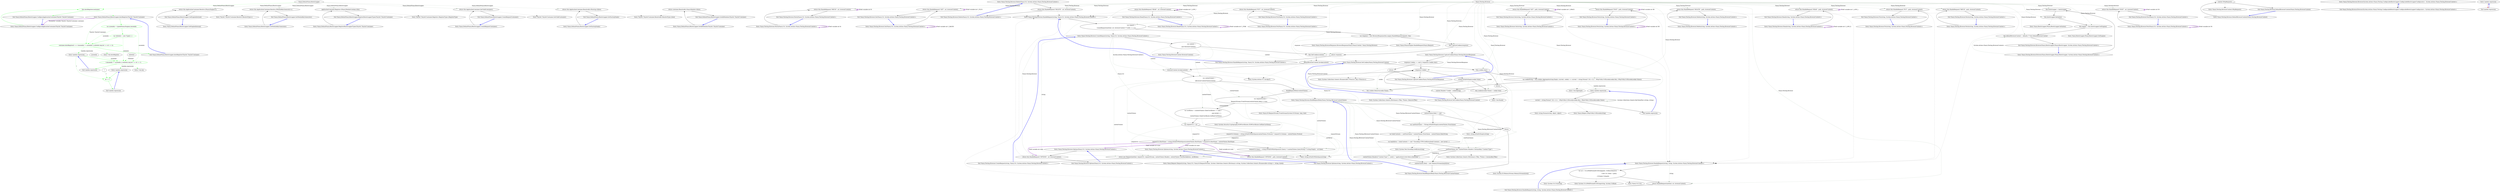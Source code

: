 digraph  {
d1 [label="this.AutoRegister(container)", span="25-25", cluster="Nancy.DefaultNancyBootstrapper.ConfigureApplicationContainer(TinyIoC.TinyIoCContainer)", color=green, community=0];
d67 [label="Nancy.DefaultNancyBootstrapper", span=""];
d0 [label="Entry Nancy.DefaultNancyBootstrapper.ConfigureApplicationContainer(TinyIoC.TinyIoCContainer)", span="23-23", cluster="Nancy.DefaultNancyBootstrapper.ConfigureApplicationContainer(TinyIoC.TinyIoCContainer)"];
d2 [label="Exit Nancy.DefaultNancyBootstrapper.ConfigureApplicationContainer(TinyIoC.TinyIoCContainer)", span="23-23", cluster="Nancy.DefaultNancyBootstrapper.ConfigureApplicationContainer(TinyIoC.TinyIoCContainer)"];
d3 [label="Entry Nancy.DefaultNancyBootstrapper.AutoRegister(TinyIoC.TinyIoCContainer)", span="168-168", cluster="Nancy.DefaultNancyBootstrapper.AutoRegister(TinyIoC.TinyIoCContainer)"];
d55 [label="var assembly = typeof(NancyEngine).Assembly", span="170-170", cluster="Nancy.DefaultNancyBootstrapper.AutoRegister(TinyIoC.TinyIoCContainer)", color=green, community=0];
d56 [label="var whitelist = new Type[] { }", span="172-172", cluster="Nancy.DefaultNancyBootstrapper.AutoRegister(TinyIoC.TinyIoCContainer)", color=green, community=0];
d57 [label="container.AutoRegister(t => t.Assembly != assembly || whitelist.Any(wt => wt == t))", span="174-174", cluster="Nancy.DefaultNancyBootstrapper.AutoRegister(TinyIoC.TinyIoCContainer)", color=green, community=0];
d61 [label="t.Assembly != assembly || whitelist.Any(wt => wt == t)", span="174-174", cluster="lambda expression", color=green, community=0];
d58 [label="Exit Nancy.DefaultNancyBootstrapper.AutoRegister(TinyIoC.TinyIoCContainer)", span="168-168", cluster="Nancy.DefaultNancyBootstrapper.AutoRegister(TinyIoC.TinyIoCContainer)"];
d59 [label="Entry Unk.AutoRegister", span="", cluster="Unk.AutoRegister"];
d60 [label="Entry lambda expression", span="174-174", cluster="lambda expression"];
d68 [label=assembly, span=""];
d69 [label=whitelist, span=""];
d62 [label="Exit lambda expression", span="174-174", cluster="lambda expression"];
d63 [label="Entry Unk.Any", span="", cluster="Unk.Any"];
d64 [label="Entry lambda expression", span="174-174", cluster="lambda expression"];
d65 [label="wt == t", span="174-174", cluster="lambda expression", color=green, community=0];
d70 [label="?", span=""];
d66 [label="Exit lambda expression", span="174-174", cluster="lambda expression"];
d5 [label="return this.ApplicationContainer.Resolve<INancyEngine>();", span="34-34", cluster="Nancy.DefaultNancyBootstrapper.GetEngineInternal()"];
d9 [label="return this.ApplicationContainer.Resolve<IModuleKeyGenerator>();", span="43-43", cluster="Nancy.DefaultNancyBootstrapper.GetModuleKeyGenerator()"];
d16 [label="applicationContainer.Register<INancyModuleCatalog>(this)", span="63-63", cluster="Nancy.DefaultNancyBootstrapper.RegisterBootstrapperTypes(TinyIoC.TinyIoCContainer)"];
d41 [label="return this.ApplicationContainer.GetChildContainer();", span="131-131", cluster="Nancy.DefaultNancyBootstrapper.CreateRequestContainer()"];
d45 [label="return this.ApplicationContainer.ResolveAll<IStartup>(false);", span="140-140", cluster="Nancy.DefaultNancyBootstrapper.GetStartupTasks()"];
d4 [label="Entry Nancy.DefaultNancyBootstrapper.GetEngineInternal()", span="32-32", cluster="Nancy.DefaultNancyBootstrapper.GetEngineInternal()"];
d6 [label="Exit Nancy.DefaultNancyBootstrapper.GetEngineInternal()", span="32-32", cluster="Nancy.DefaultNancyBootstrapper.GetEngineInternal()"];
d7 [label="Entry TinyIoC.TinyIoCContainer.Resolve<ResolveType>()", span="1119-1119", cluster="TinyIoC.TinyIoCContainer.Resolve<ResolveType>()"];
d8 [label="Entry Nancy.DefaultNancyBootstrapper.GetModuleKeyGenerator()", span="41-41", cluster="Nancy.DefaultNancyBootstrapper.GetModuleKeyGenerator()"];
d10 [label="Exit Nancy.DefaultNancyBootstrapper.GetModuleKeyGenerator()", span="41-41", cluster="Nancy.DefaultNancyBootstrapper.GetModuleKeyGenerator()"];
d15 [label="Entry Nancy.DefaultNancyBootstrapper.RegisterBootstrapperTypes(TinyIoC.TinyIoCContainer)", span="61-61", cluster="Nancy.DefaultNancyBootstrapper.RegisterBootstrapperTypes(TinyIoC.TinyIoCContainer)"];
d17 [label="Exit Nancy.DefaultNancyBootstrapper.RegisterBootstrapperTypes(TinyIoC.TinyIoCContainer)", span="61-61", cluster="Nancy.DefaultNancyBootstrapper.RegisterBootstrapperTypes(TinyIoC.TinyIoCContainer)"];
d18 [label="Entry TinyIoC.TinyIoCContainer.Register<RegisterType>(RegisterType)", span="877-877", cluster="TinyIoC.TinyIoCContainer.Register<RegisterType>(RegisterType)"];
d40 [label="Entry Nancy.DefaultNancyBootstrapper.CreateRequestContainer()", span="129-129", cluster="Nancy.DefaultNancyBootstrapper.CreateRequestContainer()"];
d42 [label="Exit Nancy.DefaultNancyBootstrapper.CreateRequestContainer()", span="129-129", cluster="Nancy.DefaultNancyBootstrapper.CreateRequestContainer()"];
d43 [label="Entry TinyIoC.TinyIoCContainer.GetChildContainer()", span="647-647", cluster="TinyIoC.TinyIoCContainer.GetChildContainer()"];
d44 [label="Entry Nancy.DefaultNancyBootstrapper.GetStartupTasks()", span="138-138", cluster="Nancy.DefaultNancyBootstrapper.GetStartupTasks()"];
d46 [label="Exit Nancy.DefaultNancyBootstrapper.GetStartupTasks()", span="138-138", cluster="Nancy.DefaultNancyBootstrapper.GetStartupTasks()"];
d47 [label="Entry TinyIoC.TinyIoCContainer.ResolveAll<ResolveType>(bool)", span="1870-1870", cluster="TinyIoC.TinyIoCContainer.ResolveAll<ResolveType>(bool)"];
d49 [label="return container.ResolveAll<NancyModule>(false);", span="150-150", cluster="Nancy.DefaultNancyBootstrapper.GetAllModules(TinyIoC.TinyIoCContainer)"];
d48 [label="Entry Nancy.DefaultNancyBootstrapper.GetAllModules(TinyIoC.TinyIoCContainer)", span="148-148", cluster="Nancy.DefaultNancyBootstrapper.GetAllModules(TinyIoC.TinyIoCContainer)"];
d50 [label="Exit Nancy.DefaultNancyBootstrapper.GetAllModules(TinyIoC.TinyIoCContainer)", span="148-148", cluster="Nancy.DefaultNancyBootstrapper.GetAllModules(TinyIoC.TinyIoCContainer)"];
m0_14 [label="Entry Nancy.Testing.Browser.Delete(Nancy.Url, System.Action<Nancy.Testing.BrowserContext>)", span="63-63", cluster="Nancy.Testing.Browser.Delete(Nancy.Url, System.Action<Nancy.Testing.BrowserContext>)", file="TinyIoC.cs"];
m0_15 [label="return this.HandleRequest(''DELETE'', url, browserContext);", span="65-65", cluster="Nancy.Testing.Browser.Delete(Nancy.Url, System.Action<Nancy.Testing.BrowserContext>)", file="TinyIoC.cs"];
m0_16 [label="Exit Nancy.Testing.Browser.Delete(Nancy.Url, System.Action<Nancy.Testing.BrowserContext>)", span="63-63", cluster="Nancy.Testing.Browser.Delete(Nancy.Url, System.Action<Nancy.Testing.BrowserContext>)", file="TinyIoC.cs"];
m0_18 [label="Entry Nancy.Testing.Browser.Get(string, System.Action<Nancy.Testing.BrowserContext>)", span="74-74", cluster="Nancy.Testing.Browser.Get(string, System.Action<Nancy.Testing.BrowserContext>)", file="TinyIoC.cs"];
m0_19 [label="return this.HandleRequest(''GET'', path, browserContext);", span="76-76", cluster="Nancy.Testing.Browser.Get(string, System.Action<Nancy.Testing.BrowserContext>)", file="TinyIoC.cs"];
m0_20 [label="Exit Nancy.Testing.Browser.Get(string, System.Action<Nancy.Testing.BrowserContext>)", span="74-74", cluster="Nancy.Testing.Browser.Get(string, System.Action<Nancy.Testing.BrowserContext>)", file="TinyIoC.cs"];
m0_61 [label="Entry Nancy.INancyEngine.HandleRequest(Nancy.Request)", span="15-15", cluster="Nancy.INancyEngine.HandleRequest(Nancy.Request)", file="TinyIoC.cs"];
m0_70 [label="Entry System.Uri.Uri(string)", span="0-0", cluster="System.Uri.Uri(string)", file="TinyIoC.cs"];
m0_45 [label="Entry Nancy.Testing.Browser.Post(Nancy.Url, System.Action<Nancy.Testing.BrowserContext>)", span="173-173", cluster="Nancy.Testing.Browser.Post(Nancy.Url, System.Action<Nancy.Testing.BrowserContext>)", file="TinyIoC.cs"];
m0_46 [label="return this.HandleRequest(''POST'', url, browserContext);", span="175-175", cluster="Nancy.Testing.Browser.Post(Nancy.Url, System.Action<Nancy.Testing.BrowserContext>)", file="TinyIoC.cs"];
m0_47 [label="Exit Nancy.Testing.Browser.Post(Nancy.Url, System.Action<Nancy.Testing.BrowserContext>)", span="173-173", cluster="Nancy.Testing.Browser.Post(Nancy.Url, System.Action<Nancy.Testing.BrowserContext>)", file="TinyIoC.cs"];
m0_88 [label="Entry string.Format(string, object, object)", span="0-0", cluster="string.Format(string, object, object)", file="TinyIoC.cs"];
m0_98 [label="Entry Nancy.Testing.Browser.BuildRequestBody(Nancy.Testing.IBrowserContextValues)", span="259-259", cluster="Nancy.Testing.Browser.BuildRequestBody(Nancy.Testing.IBrowserContextValues)", file="TinyIoC.cs"];
m0_99 [label="contextValues.Body != null", span="261-261", cluster="Nancy.Testing.Browser.BuildRequestBody(Nancy.Testing.IBrowserContextValues)", file="TinyIoC.cs"];
m0_101 [label="var useFormValues = !String.IsNullOrEmpty(contextValues.FormValues)", span="266-266", cluster="Nancy.Testing.Browser.BuildRequestBody(Nancy.Testing.IBrowserContextValues)", file="TinyIoC.cs"];
m0_102 [label="var bodyContents = useFormValues ? contextValues.FormValues : contextValues.BodyString", span="267-267", cluster="Nancy.Testing.Browser.BuildRequestBody(Nancy.Testing.IBrowserContextValues)", file="TinyIoC.cs"];
m0_104 [label="useFormValues && !contextValues.Headers.ContainsKey(''Content-Type'')", span="270-270", cluster="Nancy.Testing.Browser.BuildRequestBody(Nancy.Testing.IBrowserContextValues)", file="TinyIoC.cs"];
m0_105 [label="contextValues.Headers[''Content-Type''] = new[] { ''application/x-www-form-urlencoded'' }", span="272-272", cluster="Nancy.Testing.Browser.BuildRequestBody(Nancy.Testing.IBrowserContextValues)", file="TinyIoC.cs"];
m0_106 [label="contextValues.Body = new MemoryStream(bodyBytes)", span="275-275", cluster="Nancy.Testing.Browser.BuildRequestBody(Nancy.Testing.IBrowserContextValues)", file="TinyIoC.cs"];
m0_100 [label="return;", span="263-263", cluster="Nancy.Testing.Browser.BuildRequestBody(Nancy.Testing.IBrowserContextValues)", file="TinyIoC.cs"];
m0_103 [label="var bodyBytes = bodyContents != null ? Encoding.UTF8.GetBytes(bodyContents) : new byte[] { }", span="268-268", cluster="Nancy.Testing.Browser.BuildRequestBody(Nancy.Testing.IBrowserContextValues)", file="TinyIoC.cs"];
m0_107 [label="Exit Nancy.Testing.Browser.BuildRequestBody(Nancy.Testing.IBrowserContextValues)", span="259-259", cluster="Nancy.Testing.Browser.BuildRequestBody(Nancy.Testing.IBrowserContextValues)", file="TinyIoC.cs"];
m0_127 [label="Entry Nancy.IO.RequestStream.FromStream(System.IO.Stream, long, bool)", span="273-273", cluster="Nancy.IO.RequestStream.FromStream(System.IO.Stream, long, bool)", file="TinyIoC.cs"];
m0_129 [label="Entry string.IsNullOrWhiteSpace(string)", span="0-0", cluster="string.IsNullOrWhiteSpace(string)", file="TinyIoC.cs"];
m0_42 [label="Entry Nancy.Testing.Browser.Post(string, System.Action<Nancy.Testing.BrowserContext>)", span="162-162", cluster="Nancy.Testing.Browser.Post(string, System.Action<Nancy.Testing.BrowserContext>)", file="TinyIoC.cs"];
m0_43 [label="return this.HandleRequest(''POST'', path, browserContext);", span="164-164", cluster="Nancy.Testing.Browser.Post(string, System.Action<Nancy.Testing.BrowserContext>)", file="TinyIoC.cs"];
m0_44 [label="Exit Nancy.Testing.Browser.Post(string, System.Action<Nancy.Testing.BrowserContext>)", span="162-162", cluster="Nancy.Testing.Browser.Post(string, System.Action<Nancy.Testing.BrowserContext>)", file="TinyIoC.cs"];
m0_74 [label="Entry Nancy.Testing.BrowserContext.HttpRequest()", span="148-148", cluster="Nancy.Testing.BrowserContext.HttpRequest()", file="TinyIoC.cs"];
m0_10 [label="Entry Nancy.Testing.Browser.Delete(string, System.Action<Nancy.Testing.BrowserContext>)", span="52-52", cluster="Nancy.Testing.Browser.Delete(string, System.Action<Nancy.Testing.BrowserContext>)", file="TinyIoC.cs"];
m0_11 [label="return this.HandleRequest(''DELETE'', path, browserContext);", span="54-54", cluster="Nancy.Testing.Browser.Delete(string, System.Action<Nancy.Testing.BrowserContext>)", file="TinyIoC.cs"];
m0_12 [label="Exit Nancy.Testing.Browser.Delete(string, System.Action<Nancy.Testing.BrowserContext>)", span="52-52", cluster="Nancy.Testing.Browser.Delete(string, System.Action<Nancy.Testing.BrowserContext>)", file="TinyIoC.cs"];
m0_110 [label="Entry System.IO.MemoryStream.MemoryStream(byte[])", span="0-0", cluster="System.IO.MemoryStream.MemoryStream(byte[])", file="TinyIoC.cs"];
m0_33 [label="Entry Nancy.Testing.Browser.Options(Nancy.Url, System.Action<Nancy.Testing.BrowserContext>)", span="129-129", cluster="Nancy.Testing.Browser.Options(Nancy.Url, System.Action<Nancy.Testing.BrowserContext>)", file="TinyIoC.cs"];
m0_34 [label="return this.HandleRequest(''OPTIONS'', url, browserContext);", span="131-131", cluster="Nancy.Testing.Browser.Options(Nancy.Url, System.Action<Nancy.Testing.BrowserContext>)", file="TinyIoC.cs"];
m0_35 [label="Exit Nancy.Testing.Browser.Options(Nancy.Url, System.Action<Nancy.Testing.BrowserContext>)", span="129-129", cluster="Nancy.Testing.Browser.Options(Nancy.Url, System.Action<Nancy.Testing.BrowserContext>)", file="TinyIoC.cs"];
m0_24 [label="Entry Nancy.Testing.Browser.Head(string, System.Action<Nancy.Testing.BrowserContext>)", span="96-96", cluster="Nancy.Testing.Browser.Head(string, System.Action<Nancy.Testing.BrowserContext>)", file="TinyIoC.cs"];
m0_25 [label="return this.HandleRequest(''HEAD'', path, browserContext);", span="98-98", cluster="Nancy.Testing.Browser.Head(string, System.Action<Nancy.Testing.BrowserContext>)", file="TinyIoC.cs"];
m0_26 [label="Exit Nancy.Testing.Browser.Head(string, System.Action<Nancy.Testing.BrowserContext>)", span="96-96", cluster="Nancy.Testing.Browser.Head(string, System.Action<Nancy.Testing.BrowserContext>)", file="TinyIoC.cs"];
m0_60 [label="Entry Nancy.Testing.BrowserResponse.BrowserResponse(Nancy.NancyContext, Nancy.Testing.Browser)", span="22-22", cluster="Nancy.Testing.BrowserResponse.BrowserResponse(Nancy.NancyContext, Nancy.Testing.Browser)", file="TinyIoC.cs"];
m0_68 [label="Entry System.Uri.IsWellFormedUriString(string, System.UriKind)", span="0-0", cluster="System.Uri.IsWellFormedUriString(string, System.UriKind)", file="TinyIoC.cs"];
m0_69 [label="Entry Nancy.Url.Url()", span="17-17", cluster="Nancy.Url.Url()", file="TinyIoC.cs"];
m0_81 [label="Entry System.Collections.Generic.IEnumerable<TSource>.Any<TSource>()", span="0-0", cluster="System.Collections.Generic.IEnumerable<TSource>.Any<TSource>()", file="TinyIoC.cs"];
m0_87 [label="Entry Nancy.Helpers.HttpUtility.UrlEncode(string)", span="378-378", cluster="Nancy.Helpers.HttpUtility.UrlEncode(string)", file="TinyIoC.cs"];
m0_97 [label="Entry System.Collections.Generic.IDictionary<TKey, TValue>.Remove(TKey)", span="0-0", cluster="System.Collections.Generic.IDictionary<TKey, TValue>.Remove(TKey)", file="TinyIoC.cs"];
m0_48 [label="Entry Nancy.Testing.Browser.Put(string, System.Action<Nancy.Testing.BrowserContext>)", span="184-184", cluster="Nancy.Testing.Browser.Put(string, System.Action<Nancy.Testing.BrowserContext>)", file="TinyIoC.cs"];
m0_49 [label="return this.HandleRequest(''PUT'', path, browserContext);", span="186-186", cluster="Nancy.Testing.Browser.Put(string, System.Action<Nancy.Testing.BrowserContext>)", file="TinyIoC.cs"];
m0_50 [label="Exit Nancy.Testing.Browser.Put(string, System.Action<Nancy.Testing.BrowserContext>)", span="184-184", cluster="Nancy.Testing.Browser.Put(string, System.Action<Nancy.Testing.BrowserContext>)", file="TinyIoC.cs"];
m0_39 [label="Entry Nancy.Testing.Browser.Patch(Nancy.Url, System.Action<Nancy.Testing.BrowserContext>)", span="151-151", cluster="Nancy.Testing.Browser.Patch(Nancy.Url, System.Action<Nancy.Testing.BrowserContext>)", file="TinyIoC.cs"];
m0_40 [label="return this.HandleRequest(''PATCH'', url, browserContext);", span="153-153", cluster="Nancy.Testing.Browser.Patch(Nancy.Url, System.Action<Nancy.Testing.BrowserContext>)", file="TinyIoC.cs"];
m0_41 [label="Exit Nancy.Testing.Browser.Patch(Nancy.Url, System.Action<Nancy.Testing.BrowserContext>)", span="151-151", cluster="Nancy.Testing.Browser.Patch(Nancy.Url, System.Action<Nancy.Testing.BrowserContext>)", file="TinyIoC.cs"];
m0_130 [label="Entry Nancy.Request.Request(string, Nancy.Url, Nancy.IO.RequestStream, System.Collections.Generic.IDictionary<string, System.Collections.Generic.IEnumerable<string>>, string, byte[])", span="44-44", cluster="Nancy.Request.Request(string, Nancy.Url, Nancy.IO.RequestStream, System.Collections.Generic.IDictionary<string, System.Collections.Generic.IEnumerable<string>>, string, byte[])", file="TinyIoC.cs"];
m0_83 [label="Entry Unk.Header", span="", cluster="Unk.Header", file="TinyIoC.cs"];
m0_9 [label="Entry Nancy.Bootstrapper.INancyBootstrapper.GetEngine()", span="18-18", cluster="Nancy.Bootstrapper.INancyBootstrapper.GetEngine()", file="TinyIoC.cs"];
m0_126 [label="Entry System.Action<T>.Invoke(T)", span="0-0", cluster="System.Action<T>.Invoke(T)", file="TinyIoC.cs"];
m0_82 [label="Entry Unk.Aggregate", span="", cluster="Unk.Aggregate", file="TinyIoC.cs"];
m0_62 [label="Entry Nancy.Testing.Browser.CaptureCookies(Nancy.Testing.BrowserResponse)", span="239-239", cluster="Nancy.Testing.Browser.CaptureCookies(Nancy.Testing.BrowserResponse)", file="TinyIoC.cs"];
m0_89 [label="response.Cookies == null || !response.Cookies.Any()", span="241-241", cluster="Nancy.Testing.Browser.CaptureCookies(Nancy.Testing.BrowserResponse)", file="TinyIoC.cs"];
m0_91 [label="response.Cookies", span="246-246", cluster="Nancy.Testing.Browser.CaptureCookies(Nancy.Testing.BrowserResponse)", file="TinyIoC.cs"];
m0_90 [label="return;", span="243-243", cluster="Nancy.Testing.Browser.CaptureCookies(Nancy.Testing.BrowserResponse)", file="TinyIoC.cs"];
m0_92 [label="string.IsNullOrEmpty(cookie.Value)", span="248-248", cluster="Nancy.Testing.Browser.CaptureCookies(Nancy.Testing.BrowserResponse)", file="TinyIoC.cs"];
m0_93 [label="this.cookies.Remove(cookie.Name)", span="250-250", cluster="Nancy.Testing.Browser.CaptureCookies(Nancy.Testing.BrowserResponse)", file="TinyIoC.cs"];
m0_94 [label="this.cookies[cookie.Name] = cookie.Value", span="254-254", cluster="Nancy.Testing.Browser.CaptureCookies(Nancy.Testing.BrowserResponse)", file="TinyIoC.cs"];
m0_95 [label="Exit Nancy.Testing.Browser.CaptureCookies(Nancy.Testing.BrowserResponse)", span="239-239", cluster="Nancy.Testing.Browser.CaptureCookies(Nancy.Testing.BrowserResponse)", file="TinyIoC.cs"];
m0_8 [label="Entry Nancy.Bootstrapper.INancyBootstrapper.Initialise()", span="12-12", cluster="Nancy.Bootstrapper.INancyBootstrapper.Initialise()", file="TinyIoC.cs"];
m0_128 [label="Entry System.Security.Cryptography.X509Certificates.X509Certificate.GetRawCertData()", span="0-0", cluster="System.Security.Cryptography.X509Certificates.X509Certificate.GetRawCertData()", file="TinyIoC.cs"];
m0_0 [label="Entry Nancy.Testing.Browser.Browser(System.Action<Nancy.Testing.ConfigurableBootstrapper.ConfigurableBootstrapperConfigurator>, System.Action<Nancy.Testing.BrowserContext>)", span="28-28", cluster="Nancy.Testing.Browser.Browser(System.Action<Nancy.Testing.ConfigurableBootstrapper.ConfigurableBootstrapperConfigurator>, System.Action<Nancy.Testing.BrowserContext>)", file="TinyIoC.cs"];
m0_1 [label="Exit Nancy.Testing.Browser.Browser(System.Action<Nancy.Testing.ConfigurableBootstrapper.ConfigurableBootstrapperConfigurator>, System.Action<Nancy.Testing.BrowserContext>)", span="28-28", cluster="Nancy.Testing.Browser.Browser(System.Action<Nancy.Testing.ConfigurableBootstrapper.ConfigurableBootstrapperConfigurator>, System.Action<Nancy.Testing.BrowserContext>)", file="TinyIoC.cs"];
m0_96 [label="Entry string.IsNullOrEmpty(string)", span="0-0", cluster="string.IsNullOrEmpty(string)", file="TinyIoC.cs"];
m0_13 [label="Entry Nancy.Testing.Browser.HandleRequest(string, string, System.Action<Nancy.Testing.BrowserContext>)", span="213-213", cluster="Nancy.Testing.Browser.HandleRequest(string, string, System.Action<Nancy.Testing.BrowserContext>)", file="TinyIoC.cs"];
m0_65 [label="var url = Uri.IsWellFormedUriString(path, UriKind.Relative)\r\n                          ? new Url {Path = path}\r\n                          : (Url)new Uri(path)", span="215-217", cluster="Nancy.Testing.Browser.HandleRequest(string, string, System.Action<Nancy.Testing.BrowserContext>)", file="TinyIoC.cs"];
m0_66 [label="return HandleRequest(method, url, browserContext);", span="219-219", cluster="Nancy.Testing.Browser.HandleRequest(string, string, System.Action<Nancy.Testing.BrowserContext>)", file="TinyIoC.cs"];
m0_67 [label="Exit Nancy.Testing.Browser.HandleRequest(string, string, System.Action<Nancy.Testing.BrowserContext>)", span="213-213", cluster="Nancy.Testing.Browser.HandleRequest(string, string, System.Action<Nancy.Testing.BrowserContext>)", file="TinyIoC.cs"];
m0_17 [label="Entry Nancy.Testing.Browser.HandleRequest(string, Nancy.Url, System.Action<Nancy.Testing.BrowserContext>)", span="201-201", cluster="Nancy.Testing.Browser.HandleRequest(string, Nancy.Url, System.Action<Nancy.Testing.BrowserContext>)", file="TinyIoC.cs"];
m0_54 [label="var request =\r\n                CreateRequest(method, url, browserContext ?? (with => {}))", span="203-204", cluster="Nancy.Testing.Browser.HandleRequest(string, Nancy.Url, System.Action<Nancy.Testing.BrowserContext>)", file="TinyIoC.cs"];
m0_55 [label="var response = new BrowserResponse(this.engine.HandleRequest(request), this)", span="206-206", cluster="Nancy.Testing.Browser.HandleRequest(string, Nancy.Url, System.Action<Nancy.Testing.BrowserContext>)", file="TinyIoC.cs"];
m0_56 [label="this.CaptureCookies(response)", span="208-208", cluster="Nancy.Testing.Browser.HandleRequest(string, Nancy.Url, System.Action<Nancy.Testing.BrowserContext>)", file="TinyIoC.cs"];
m0_57 [label="return response;", span="210-210", cluster="Nancy.Testing.Browser.HandleRequest(string, Nancy.Url, System.Action<Nancy.Testing.BrowserContext>)", file="TinyIoC.cs"];
m0_58 [label="Exit Nancy.Testing.Browser.HandleRequest(string, Nancy.Url, System.Action<Nancy.Testing.BrowserContext>)", span="201-201", cluster="Nancy.Testing.Browser.HandleRequest(string, Nancy.Url, System.Action<Nancy.Testing.BrowserContext>)", file="TinyIoC.cs"];
m0_109 [label="Entry System.Collections.Generic.IDictionary<TKey, TValue>.ContainsKey(TKey)", span="0-0", cluster="System.Collections.Generic.IDictionary<TKey, TValue>.ContainsKey(TKey)", file="TinyIoC.cs"];
m0_84 [label="Entry lambda expression", span="234-234", cluster="lambda expression", file="TinyIoC.cs"];
m0_63 [label="Entry lambda expression", span="204-204", cluster="lambda expression", file="TinyIoC.cs"];
m0_64 [label="Exit lambda expression", span="204-204", cluster="lambda expression", file="TinyIoC.cs"];
m0_85 [label="current + string.Format(''{0}={1};'', HttpUtility.UrlEncode(cookie.Key), HttpUtility.UrlEncode(cookie.Value))", span="234-234", cluster="lambda expression", file="TinyIoC.cs"];
m0_86 [label="Exit lambda expression", span="234-234", cluster="lambda expression", file="TinyIoC.cs"];
m0_75 [label="Entry Nancy.Testing.Browser.SetCookies(Nancy.Testing.BrowserContext)", span="227-227", cluster="Nancy.Testing.Browser.SetCookies(Nancy.Testing.BrowserContext)", file="TinyIoC.cs"];
m0_76 [label="!this.cookies.Any()", span="229-229", cluster="Nancy.Testing.Browser.SetCookies(Nancy.Testing.BrowserContext)", file="TinyIoC.cs"];
m0_79 [label="context.Header(''Cookie'', cookieString)", span="236-236", cluster="Nancy.Testing.Browser.SetCookies(Nancy.Testing.BrowserContext)", file="TinyIoC.cs"];
m0_77 [label="return;", span="231-231", cluster="Nancy.Testing.Browser.SetCookies(Nancy.Testing.BrowserContext)", file="TinyIoC.cs"];
m0_78 [label="var cookieString = this.cookies.Aggregate(string.Empty, (current, cookie) => current + string.Format(''{0}={1};'', HttpUtility.UrlEncode(cookie.Key), HttpUtility.UrlEncode(cookie.Value)))", span="234-234", cluster="Nancy.Testing.Browser.SetCookies(Nancy.Testing.BrowserContext)", file="TinyIoC.cs"];
m0_80 [label="Exit Nancy.Testing.Browser.SetCookies(Nancy.Testing.BrowserContext)", span="227-227", cluster="Nancy.Testing.Browser.SetCookies(Nancy.Testing.BrowserContext)", file="TinyIoC.cs"];
m0_71 [label="Entry Nancy.Testing.Browser.DefaultBrowserContext(Nancy.Testing.BrowserContext)", span="222-222", cluster="Nancy.Testing.Browser.DefaultBrowserContext(Nancy.Testing.BrowserContext)", file="TinyIoC.cs"];
m0_72 [label="context.HttpRequest()", span="224-224", cluster="Nancy.Testing.Browser.DefaultBrowserContext(Nancy.Testing.BrowserContext)", file="TinyIoC.cs"];
m0_73 [label="Exit Nancy.Testing.Browser.DefaultBrowserContext(Nancy.Testing.BrowserContext)", span="222-222", cluster="Nancy.Testing.Browser.DefaultBrowserContext(Nancy.Testing.BrowserContext)", file="TinyIoC.cs"];
m0_21 [label="Entry Nancy.Testing.Browser.Get(Nancy.Url, System.Action<Nancy.Testing.BrowserContext>)", span="85-85", cluster="Nancy.Testing.Browser.Get(Nancy.Url, System.Action<Nancy.Testing.BrowserContext>)", file="TinyIoC.cs"];
m0_22 [label="return this.HandleRequest(''GET'', url, browserContext);", span="87-87", cluster="Nancy.Testing.Browser.Get(Nancy.Url, System.Action<Nancy.Testing.BrowserContext>)", file="TinyIoC.cs"];
m0_23 [label="Exit Nancy.Testing.Browser.Get(Nancy.Url, System.Action<Nancy.Testing.BrowserContext>)", span="85-85", cluster="Nancy.Testing.Browser.Get(Nancy.Url, System.Action<Nancy.Testing.BrowserContext>)", file="TinyIoC.cs"];
m0_108 [label="Entry System.Text.Encoding.GetBytes(string)", span="0-0", cluster="System.Text.Encoding.GetBytes(string)", file="TinyIoC.cs"];
m0_30 [label="Entry Nancy.Testing.Browser.Options(string, System.Action<Nancy.Testing.BrowserContext>)", span="118-118", cluster="Nancy.Testing.Browser.Options(string, System.Action<Nancy.Testing.BrowserContext>)", file="TinyIoC.cs"];
m0_31 [label="return this.HandleRequest(''OPTIONS'', path, browserContext);", span="120-120", cluster="Nancy.Testing.Browser.Options(string, System.Action<Nancy.Testing.BrowserContext>)", file="TinyIoC.cs"];
m0_32 [label="Exit Nancy.Testing.Browser.Options(string, System.Action<Nancy.Testing.BrowserContext>)", span="118-118", cluster="Nancy.Testing.Browser.Options(string, System.Action<Nancy.Testing.BrowserContext>)", file="TinyIoC.cs"];
m0_59 [label="Entry Nancy.Testing.Browser.CreateRequest(string, Nancy.Url, System.Action<Nancy.Testing.BrowserContext>)", span="278-278", cluster="Nancy.Testing.Browser.CreateRequest(string, Nancy.Url, System.Action<Nancy.Testing.BrowserContext>)", file="TinyIoC.cs"];
m0_111 [label="var context =\r\n                new BrowserContext()", span="280-281", cluster="Nancy.Testing.Browser.CreateRequest(string, Nancy.Url, System.Action<Nancy.Testing.BrowserContext>)", file="TinyIoC.cs"];
m0_114 [label="browserContext.Invoke(context)", span="286-286", cluster="Nancy.Testing.Browser.CreateRequest(string, Nancy.Url, System.Action<Nancy.Testing.BrowserContext>)", file="TinyIoC.cs"];
m0_119 [label="var requestUrl = url", span="300-300", cluster="Nancy.Testing.Browser.CreateRequest(string, Nancy.Url, System.Action<Nancy.Testing.BrowserContext>)", file="TinyIoC.cs"];
m0_122 [label="requestUrl.Query = string.IsNullOrWhiteSpace(url.Query) ? (contextValues.QueryString ?? string.Empty) : url.Query", span="303-303", cluster="Nancy.Testing.Browser.CreateRequest(string, Nancy.Url, System.Action<Nancy.Testing.BrowserContext>)", file="TinyIoC.cs"];
m0_123 [label="return new Request(method, requestUrl, requestStream, contextValues.Headers, contextValues.UserHostAddress, certBytes);", span="305-305", cluster="Nancy.Testing.Browser.CreateRequest(string, Nancy.Url, System.Action<Nancy.Testing.BrowserContext>)", file="TinyIoC.cs"];
m0_112 [label="this.SetCookies(context)", span="283-283", cluster="Nancy.Testing.Browser.CreateRequest(string, Nancy.Url, System.Action<Nancy.Testing.BrowserContext>)", file="TinyIoC.cs"];
m0_113 [label="defaultBrowserContext.Invoke(context)", span="285-285", cluster="Nancy.Testing.Browser.CreateRequest(string, Nancy.Url, System.Action<Nancy.Testing.BrowserContext>)", file="TinyIoC.cs"];
m0_115 [label="var contextValues =\r\n                (IBrowserContextValues)context", span="288-289", cluster="Nancy.Testing.Browser.CreateRequest(string, Nancy.Url, System.Action<Nancy.Testing.BrowserContext>)", file="TinyIoC.cs"];
m0_116 [label="BuildRequestBody(contextValues)", span="291-291", cluster="Nancy.Testing.Browser.CreateRequest(string, Nancy.Url, System.Action<Nancy.Testing.BrowserContext>)", file="TinyIoC.cs"];
m0_117 [label="var requestStream =\r\n                RequestStream.FromStream(contextValues.Body, 0, true)", span="293-294", cluster="Nancy.Testing.Browser.CreateRequest(string, Nancy.Url, System.Action<Nancy.Testing.BrowserContext>)", file="TinyIoC.cs"];
m0_118 [label="var certBytes = (contextValues.ClientCertificate == null) ?\r\n                new byte[] { } :\r\n                contextValues.ClientCertificate.GetRawCertData()", span="296-298", cluster="Nancy.Testing.Browser.CreateRequest(string, Nancy.Url, System.Action<Nancy.Testing.BrowserContext>)", file="TinyIoC.cs"];
m0_120 [label="requestUrl.Scheme = string.IsNullOrWhiteSpace(contextValues.Protocol) ? requestUrl.Scheme : contextValues.Protocol", span="301-301", cluster="Nancy.Testing.Browser.CreateRequest(string, Nancy.Url, System.Action<Nancy.Testing.BrowserContext>)", file="TinyIoC.cs"];
m0_121 [label="requestUrl.HostName = string.IsNullOrWhiteSpace(contextValues.HostName) ? requestUrl.HostName : contextValues.HostName", span="302-302", cluster="Nancy.Testing.Browser.CreateRequest(string, Nancy.Url, System.Action<Nancy.Testing.BrowserContext>)", file="TinyIoC.cs"];
m0_124 [label="Exit Nancy.Testing.Browser.CreateRequest(string, Nancy.Url, System.Action<Nancy.Testing.BrowserContext>)", span="278-278", cluster="Nancy.Testing.Browser.CreateRequest(string, Nancy.Url, System.Action<Nancy.Testing.BrowserContext>)", file="TinyIoC.cs"];
m0_27 [label="Entry Nancy.Testing.Browser.Head(Nancy.Url, System.Action<Nancy.Testing.BrowserContext>)", span="107-107", cluster="Nancy.Testing.Browser.Head(Nancy.Url, System.Action<Nancy.Testing.BrowserContext>)", file="TinyIoC.cs"];
m0_28 [label="return this.HandleRequest(''HEAD'', url, browserContext);", span="109-109", cluster="Nancy.Testing.Browser.Head(Nancy.Url, System.Action<Nancy.Testing.BrowserContext>)", file="TinyIoC.cs"];
m0_29 [label="Exit Nancy.Testing.Browser.Head(Nancy.Url, System.Action<Nancy.Testing.BrowserContext>)", span="107-107", cluster="Nancy.Testing.Browser.Head(Nancy.Url, System.Action<Nancy.Testing.BrowserContext>)", file="TinyIoC.cs"];
m0_125 [label="Entry Nancy.Testing.BrowserContext.BrowserContext()", span="19-19", cluster="Nancy.Testing.BrowserContext.BrowserContext()", file="TinyIoC.cs"];
m0_36 [label="Entry Nancy.Testing.Browser.Patch(string, System.Action<Nancy.Testing.BrowserContext>)", span="140-140", cluster="Nancy.Testing.Browser.Patch(string, System.Action<Nancy.Testing.BrowserContext>)", file="TinyIoC.cs"];
m0_37 [label="return this.HandleRequest(''PATCH'', path, browserContext);", span="142-142", cluster="Nancy.Testing.Browser.Patch(string, System.Action<Nancy.Testing.BrowserContext>)", file="TinyIoC.cs"];
m0_38 [label="Exit Nancy.Testing.Browser.Patch(string, System.Action<Nancy.Testing.BrowserContext>)", span="140-140", cluster="Nancy.Testing.Browser.Patch(string, System.Action<Nancy.Testing.BrowserContext>)", file="TinyIoC.cs"];
m0_2 [label="Entry Nancy.Testing.Browser.Browser(Nancy.Bootstrapper.INancyBootstrapper, System.Action<Nancy.Testing.BrowserContext>)", span="38-38", cluster="Nancy.Testing.Browser.Browser(Nancy.Bootstrapper.INancyBootstrapper, System.Action<Nancy.Testing.BrowserContext>)", file="TinyIoC.cs"];
m0_3 [label="this.bootstrapper = bootstrapper", span="40-40", cluster="Nancy.Testing.Browser.Browser(Nancy.Bootstrapper.INancyBootstrapper, System.Action<Nancy.Testing.BrowserContext>)", file="TinyIoC.cs"];
m0_6 [label="this.defaultBrowserContext = defaults ?? this.DefaultBrowserContext", span="43-43", cluster="Nancy.Testing.Browser.Browser(Nancy.Bootstrapper.INancyBootstrapper, System.Action<Nancy.Testing.BrowserContext>)", file="TinyIoC.cs"];
m0_4 [label="this.bootstrapper.Initialise()", span="41-41", cluster="Nancy.Testing.Browser.Browser(Nancy.Bootstrapper.INancyBootstrapper, System.Action<Nancy.Testing.BrowserContext>)", file="TinyIoC.cs"];
m0_5 [label="this.engine = this.bootstrapper.GetEngine()", span="42-42", cluster="Nancy.Testing.Browser.Browser(Nancy.Bootstrapper.INancyBootstrapper, System.Action<Nancy.Testing.BrowserContext>)", file="TinyIoC.cs"];
m0_7 [label="Exit Nancy.Testing.Browser.Browser(Nancy.Bootstrapper.INancyBootstrapper, System.Action<Nancy.Testing.BrowserContext>)", span="38-38", cluster="Nancy.Testing.Browser.Browser(Nancy.Bootstrapper.INancyBootstrapper, System.Action<Nancy.Testing.BrowserContext>)", file="TinyIoC.cs"];
m0_51 [label="Entry Nancy.Testing.Browser.Put(Nancy.Url, System.Action<Nancy.Testing.BrowserContext>)", span="196-196", cluster="Nancy.Testing.Browser.Put(Nancy.Url, System.Action<Nancy.Testing.BrowserContext>)", file="TinyIoC.cs"];
m0_52 [label="return this.HandleRequest(''PUT'', url, browserContext);", span="198-198", cluster="Nancy.Testing.Browser.Put(Nancy.Url, System.Action<Nancy.Testing.BrowserContext>)", file="TinyIoC.cs"];
m0_53 [label="Exit Nancy.Testing.Browser.Put(Nancy.Url, System.Action<Nancy.Testing.BrowserContext>)", span="196-196", cluster="Nancy.Testing.Browser.Put(Nancy.Url, System.Action<Nancy.Testing.BrowserContext>)", file="TinyIoC.cs"];
m0_131 [label="Nancy.Testing.Browser", span="", file="TinyIoC.cs"];
d1 -> d2  [key=0, style=solid, color=green];
d1 -> d3  [key=2, style=dotted, color=green];
d67 -> d1  [key=1, style=dashed, color=green, label="Nancy.DefaultNancyBootstrapper"];
d67 -> d5  [key=1, style=dashed, color=darkseagreen4, label="Nancy.DefaultNancyBootstrapper"];
d67 -> d9  [key=1, style=dashed, color=darkseagreen4, label="Nancy.DefaultNancyBootstrapper"];
d67 -> d16  [key=1, style=dashed, color=darkseagreen4, label="Nancy.DefaultNancyBootstrapper"];
d67 -> d41  [key=1, style=dashed, color=darkseagreen4, label="Nancy.DefaultNancyBootstrapper"];
d67 -> d45  [key=1, style=dashed, color=darkseagreen4, label="Nancy.DefaultNancyBootstrapper"];
d0 -> d1  [key=0, style=solid, color=green];
d2 -> d0  [key=0, style=bold, color=blue];
d3 -> d55  [key=0, style=solid, color=green];
d3 -> d57  [key=1, style=dashed, color=green, label="TinyIoC.TinyIoCContainer"];
d3 -> d0  [key=3, color=darkorchid, style=bold, label="Parameter variable TinyIoC.TinyIoCContainer container"];
d55 -> d56  [key=0, style=solid, color=green];
d55 -> d57  [key=1, style=dashed, color=green, label=assembly];
d55 -> d61  [key=1, style=dashed, color=green, label=assembly];
d56 -> d57  [key=0, style=solid, color=green];
d56 -> d61  [key=1, style=dashed, color=green, label=whitelist];
d57 -> d58  [key=0, style=solid, color=green];
d57 -> d59  [key=2, style=dotted, color=green];
d57 -> d60  [key=1, style=dashed, color=green, label="lambda expression"];
d61 -> d62  [key=0, style=solid, color=green];
d61 -> d63  [key=2, style=dotted, color=green];
d61 -> d64  [key=1, style=dashed, color=green, label="lambda expression"];
d58 -> d3  [key=0, style=bold, color=blue];
d60 -> d61  [key=0, style=solid, color=green];
d60 -> d65  [key=1, style=dashed, color=green, label="?"];
d68 -> d61  [key=1, style=dashed, color=green, label=assembly];
d69 -> d61  [key=1, style=dashed, color=green, label=whitelist];
d62 -> d60  [key=0, style=bold, color=blue];
d64 -> d65  [key=0, style=solid, color=green];
d65 -> d66  [key=0, style=solid, color=green];
d70 -> d65  [key=1, style=dashed, color=green, label="?"];
d66 -> d64  [key=0, style=bold, color=blue];
d5 -> d6  [key=0, style=solid];
d5 -> d7  [key=2, style=dotted];
d9 -> d10  [key=0, style=solid];
d9 -> d7  [key=2, style=dotted];
d16 -> d17  [key=0, style=solid];
d16 -> d18  [key=2, style=dotted];
d41 -> d42  [key=0, style=solid];
d41 -> d43  [key=2, style=dotted];
d45 -> d46  [key=0, style=solid];
d45 -> d47  [key=2, style=dotted];
d4 -> d5  [key=0, style=solid];
d6 -> d4  [key=0, style=bold, color=blue];
d8 -> d9  [key=0, style=solid];
d10 -> d8  [key=0, style=bold, color=blue];
d15 -> d16  [key=0, style=solid];
d17 -> d15  [key=0, style=bold, color=blue];
d40 -> d41  [key=0, style=solid];
d42 -> d40  [key=0, style=bold, color=blue];
d44 -> d45  [key=0, style=solid];
d46 -> d44  [key=0, style=bold, color=blue];
d49 -> d47  [key=2, style=dotted];
d49 -> d50  [key=0, style=solid];
d48 -> d49  [key=0, style=solid];
d50 -> d48  [key=0, style=bold, color=blue];
m0_14 -> m0_15  [key=0, style=solid];
m0_15 -> m0_16  [key=0, style=solid];
m0_15 -> m0_17  [key=2, style=dotted];
m0_16 -> m0_14  [key=0, style=bold, color=blue];
m0_18 -> m0_19  [key=0, style=solid];
m0_19 -> m0_20  [key=0, style=solid];
m0_19 -> m0_13  [key=2, style=dotted];
m0_19 -> m0_19  [key=3, color=darkorchid, style=bold, label="Field variable int C_SPACE"];
m0_20 -> m0_18  [key=0, style=bold, color=blue];
m0_45 -> m0_46  [key=0, style=solid];
m0_45 -> m0_45  [key=3, color=darkorchid, style=bold, label="Field variable int OS"];
m0_46 -> m0_47  [key=0, style=solid];
m0_46 -> m0_17  [key=2, style=dotted];
m0_46 -> m0_46  [key=3, color=darkorchid, style=bold, label="Field variable int EO"];
m0_47 -> m0_45  [key=0, style=bold, color=blue];
m0_98 -> m0_99  [key=0, style=solid];
m0_98 -> m0_101  [key=1, style=dashed, color=darkseagreen4, label="Nancy.Testing.IBrowserContextValues"];
m0_98 -> m0_102  [key=1, style=dashed, color=darkseagreen4, label="Nancy.Testing.IBrowserContextValues"];
m0_98 -> m0_104  [key=1, style=dashed, color=darkseagreen4, label="Nancy.Testing.IBrowserContextValues"];
m0_98 -> m0_105  [key=1, style=dashed, color=darkseagreen4, label="Nancy.Testing.IBrowserContextValues"];
m0_98 -> m0_106  [key=1, style=dashed, color=darkseagreen4, label="Nancy.Testing.IBrowserContextValues"];
m0_99 -> m0_100  [key=0, style=solid];
m0_99 -> m0_101  [key=0, style=solid];
m0_101 -> m0_102  [key=0, style=solid];
m0_101 -> m0_96  [key=2, style=dotted];
m0_101 -> m0_104  [key=1, style=dashed, color=darkseagreen4, label=useFormValues];
m0_102 -> m0_103  [key=0, style=solid];
m0_104 -> m0_105  [key=0, style=solid];
m0_104 -> m0_106  [key=0, style=solid];
m0_104 -> m0_109  [key=2, style=dotted];
m0_105 -> m0_106  [key=0, style=solid];
m0_106 -> m0_107  [key=0, style=solid];
m0_106 -> m0_110  [key=2, style=dotted];
m0_100 -> m0_107  [key=0, style=solid];
m0_103 -> m0_104  [key=0, style=solid];
m0_103 -> m0_108  [key=2, style=dotted];
m0_103 -> m0_106  [key=1, style=dashed, color=darkseagreen4, label=bodyBytes];
m0_107 -> m0_98  [key=0, style=bold, color=blue];
m0_42 -> m0_43  [key=0, style=solid];
m0_42 -> m0_42  [key=3, color=darkorchid, style=bold, label="Field variable int DE"];
m0_43 -> m0_44  [key=0, style=solid];
m0_43 -> m0_13  [key=2, style=dotted];
m0_43 -> m0_43  [key=3, color=darkorchid, style=bold, label="Field variable int SB"];
m0_44 -> m0_42  [key=0, style=bold, color=blue];
m0_10 -> m0_11  [key=0, style=solid];
m0_11 -> m0_12  [key=0, style=solid];
m0_11 -> m0_13  [key=2, style=dotted];
m0_12 -> m0_10  [key=0, style=bold, color=blue];
m0_33 -> m0_34  [key=0, style=solid];
m0_34 -> m0_35  [key=0, style=solid];
m0_34 -> m0_17  [key=2, style=dotted];
m0_35 -> m0_33  [key=0, style=bold, color=blue];
m0_24 -> m0_25  [key=0, style=solid];
m0_24 -> m0_24  [key=3, color=darkorchid, style=bold, label="Field variable int C_LOW_E"];
m0_25 -> m0_26  [key=0, style=solid];
m0_25 -> m0_13  [key=2, style=dotted];
m0_25 -> m0_25  [key=3, color=darkorchid, style=bold, label="Field variable int C_LOW_L"];
m0_26 -> m0_24  [key=0, style=bold, color=blue];
m0_48 -> m0_49  [key=0, style=solid];
m0_49 -> m0_50  [key=0, style=solid];
m0_49 -> m0_13  [key=2, style=dotted];
m0_50 -> m0_48  [key=0, style=bold, color=blue];
m0_39 -> m0_40  [key=0, style=solid];
m0_39 -> m0_39  [key=3, color=darkorchid, style=bold, label="Field variable int I4"];
m0_40 -> m0_41  [key=0, style=solid];
m0_40 -> m0_17  [key=2, style=dotted];
m0_40 -> m0_40  [key=3, color=darkorchid, style=bold, label="Field variable int I6"];
m0_41 -> m0_39  [key=0, style=bold, color=blue];
m0_62 -> m0_89  [key=0, style=solid];
m0_62 -> m0_91  [key=1, style=dashed, color=darkseagreen4, label="Nancy.Testing.BrowserResponse"];
m0_89 -> m0_90  [key=0, style=solid];
m0_89 -> m0_91  [key=0, style=solid];
m0_89 -> m0_81  [key=2, style=dotted];
m0_91 -> m0_92  [key=0, style=solid];
m0_91 -> m0_95  [key=0, style=solid];
m0_91 -> m0_93  [key=1, style=dashed, color=darkseagreen4, label=cookie];
m0_91 -> m0_94  [key=1, style=dashed, color=darkseagreen4, label=cookie];
m0_90 -> m0_95  [key=0, style=solid];
m0_92 -> m0_93  [key=0, style=solid];
m0_92 -> m0_94  [key=0, style=solid];
m0_92 -> m0_96  [key=2, style=dotted];
m0_93 -> m0_91  [key=0, style=solid];
m0_93 -> m0_97  [key=2, style=dotted];
m0_94 -> m0_91  [key=0, style=solid];
m0_95 -> m0_62  [key=0, style=bold, color=blue];
m0_0 -> m0_1  [key=0, style=solid];
m0_1 -> m0_0  [key=0, style=bold, color=blue];
m0_13 -> m0_65  [key=0, style=solid];
m0_13 -> m0_66  [key=1, style=dashed, color=darkseagreen4, label=string];
m0_65 -> m0_66  [key=0, style=solid];
m0_65 -> m0_68  [key=2, style=dotted];
m0_65 -> m0_69  [key=2, style=dotted];
m0_65 -> m0_70  [key=2, style=dotted];
m0_66 -> m0_67  [key=0, style=solid];
m0_66 -> m0_17  [key=2, style=dotted];
m0_67 -> m0_13  [key=0, style=bold, color=blue];
m0_17 -> m0_54  [key=0, style=solid];
m0_54 -> m0_55  [key=0, style=solid];
m0_54 -> m0_59  [key=2, style=dotted];
m0_55 -> m0_56  [key=0, style=solid];
m0_55 -> m0_60  [key=2, style=dotted];
m0_55 -> m0_61  [key=2, style=dotted];
m0_55 -> m0_57  [key=1, style=dashed, color=darkseagreen4, label=response];
m0_56 -> m0_57  [key=0, style=solid];
m0_56 -> m0_62  [key=2, style=dotted];
m0_57 -> m0_58  [key=0, style=solid];
m0_58 -> m0_17  [key=0, style=bold, color=blue];
m0_84 -> m0_85  [key=0, style=solid];
m0_63 -> m0_64  [key=0, style=solid, color=red];
m0_64 -> m0_63  [key=0, style=bold, color=blue];
m0_85 -> m0_86  [key=0, style=solid];
m0_85 -> m0_87  [key=2, style=dotted];
m0_85 -> m0_88  [key=2, style=dotted];
m0_85 -> m0_85  [key=1, style=dashed, color=darkseagreen4, label="System.Collections.Generic.KeyValuePair<string, string>"];
m0_86 -> m0_84  [key=0, style=bold, color=blue];
m0_75 -> m0_76  [key=0, style=solid];
m0_75 -> m0_79  [key=1, style=dashed, color=darkseagreen4, label="Nancy.Testing.BrowserContext"];
m0_76 -> m0_77  [key=0, style=solid];
m0_76 -> m0_78  [key=0, style=solid];
m0_76 -> m0_81  [key=2, style=dotted];
m0_79 -> m0_80  [key=0, style=solid];
m0_79 -> m0_83  [key=2, style=dotted];
m0_77 -> m0_80  [key=0, style=solid];
m0_78 -> m0_79  [key=0, style=solid];
m0_78 -> m0_82  [key=2, style=dotted];
m0_78 -> m0_84  [key=1, style=dashed, color=darkseagreen4, label="lambda expression"];
m0_80 -> m0_75  [key=0, style=bold, color=blue];
m0_71 -> m0_72  [key=0, style=solid];
m0_72 -> m0_73  [key=0, style=solid];
m0_72 -> m0_74  [key=2, style=dotted];
m0_73 -> m0_71  [key=0, style=bold, color=blue];
m0_21 -> m0_22  [key=0, style=solid];
m0_21 -> m0_21  [key=3, color=darkorchid, style=bold, label="Field variable int C_BACKS"];
m0_22 -> m0_23  [key=0, style=solid];
m0_22 -> m0_17  [key=2, style=dotted];
m0_22 -> m0_22  [key=3, color=darkorchid, style=bold, label="Field variable int C_PLUS"];
m0_23 -> m0_21  [key=0, style=bold, color=blue];
m0_30 -> m0_31  [key=0, style=solid];
m0_31 -> m0_32  [key=0, style=solid];
m0_31 -> m0_13  [key=2, style=dotted];
m0_32 -> m0_30  [key=0, style=bold, color=blue];
m0_59 -> m0_111  [key=0, style=solid];
m0_59 -> m0_114  [key=1, style=dashed, color=darkseagreen4, label="System.Action<Nancy.Testing.BrowserContext>"];
m0_59 -> m0_119  [key=1, style=dashed, color=darkseagreen4, label="Nancy.Url"];
m0_59 -> m0_122  [key=1, style=dashed, color=darkseagreen4, label="Nancy.Url"];
m0_59 -> m0_123  [key=1, style=dashed, color=darkseagreen4, label=string];
m0_111 -> m0_112  [key=0, style=solid];
m0_111 -> m0_125  [key=2, style=dotted];
m0_111 -> m0_113  [key=1, style=dashed, color=darkseagreen4, label=context];
m0_111 -> m0_114  [key=1, style=dashed, color=darkseagreen4, label=context];
m0_111 -> m0_115  [key=1, style=dashed, color=darkseagreen4, label=context];
m0_114 -> m0_115  [key=0, style=solid];
m0_114 -> m0_126  [key=2, style=dotted];
m0_119 -> m0_120  [key=0, style=solid];
m0_119 -> m0_121  [key=1, style=dashed, color=darkseagreen4, label=requestUrl];
m0_119 -> m0_122  [key=1, style=dashed, color=darkseagreen4, label=requestUrl];
m0_119 -> m0_123  [key=1, style=dashed, color=darkseagreen4, label=requestUrl];
m0_122 -> m0_123  [key=0, style=solid];
m0_122 -> m0_129  [key=2, style=dotted];
m0_123 -> m0_124  [key=0, style=solid];
m0_123 -> m0_130  [key=2, style=dotted];
m0_112 -> m0_113  [key=0, style=solid];
m0_112 -> m0_75  [key=2, style=dotted];
m0_113 -> m0_114  [key=0, style=solid];
m0_113 -> m0_126  [key=2, style=dotted];
m0_115 -> m0_116  [key=0, style=solid];
m0_115 -> m0_117  [key=1, style=dashed, color=darkseagreen4, label=contextValues];
m0_115 -> m0_118  [key=1, style=dashed, color=darkseagreen4, label=contextValues];
m0_115 -> m0_120  [key=1, style=dashed, color=darkseagreen4, label=contextValues];
m0_115 -> m0_121  [key=1, style=dashed, color=darkseagreen4, label=contextValues];
m0_115 -> m0_122  [key=1, style=dashed, color=darkseagreen4, label=contextValues];
m0_115 -> m0_123  [key=1, style=dashed, color=darkseagreen4, label=contextValues];
m0_116 -> m0_117  [key=0, style=solid];
m0_116 -> m0_98  [key=2, style=dotted];
m0_117 -> m0_118  [key=0, style=solid];
m0_117 -> m0_127  [key=2, style=dotted];
m0_117 -> m0_123  [key=1, style=dashed, color=darkseagreen4, label=requestStream];
m0_118 -> m0_119  [key=0, style=solid];
m0_118 -> m0_128  [key=2, style=dotted];
m0_118 -> m0_123  [key=1, style=dashed, color=darkseagreen4, label=certBytes];
m0_120 -> m0_121  [key=0, style=solid];
m0_120 -> m0_129  [key=2, style=dotted];
m0_121 -> m0_122  [key=0, style=solid];
m0_121 -> m0_129  [key=2, style=dotted];
m0_121 -> m0_33  [key=3, color=darkorchid, style=bold, label="Field variable int state"];
m0_121 -> m0_34  [key=3, color=darkorchid, style=bold, label="Field variable int state"];
m0_121 -> m0_31  [key=3, color=darkorchid, style=bold, label="Field variable int state"];
m0_121 -> m0_30  [key=3, color=darkorchid, style=bold, label="Field variable int state"];
m0_124 -> m0_59  [key=0, style=bold, color=blue];
m0_27 -> m0_28  [key=0, style=solid];
m0_27 -> m0_27  [key=3, color=darkorchid, style=bold, label="Field variable int C_STAR"];
m0_28 -> m0_29  [key=0, style=solid];
m0_28 -> m0_17  [key=2, style=dotted];
m0_28 -> m0_28  [key=3, color=darkorchid, style=bold, label="Field variable int C_LOW_I"];
m0_29 -> m0_27  [key=0, style=bold, color=blue];
m0_36 -> m0_37  [key=0, style=solid];
m0_37 -> m0_38  [key=0, style=solid];
m0_37 -> m0_13  [key=2, style=dotted];
m0_38 -> m0_36  [key=0, style=bold, color=blue];
m0_2 -> m0_3  [key=0, style=solid];
m0_2 -> m0_6  [key=1, style=dashed, color=darkseagreen4, label="System.Action<Nancy.Testing.BrowserContext>"];
m0_3 -> m0_4  [key=0, style=solid];
m0_6 -> m0_7  [key=0, style=solid];
m0_4 -> m0_5  [key=0, style=solid];
m0_4 -> m0_8  [key=2, style=dotted];
m0_5 -> m0_6  [key=0, style=solid];
m0_5 -> m0_9  [key=2, style=dotted];
m0_7 -> m0_2  [key=0, style=bold, color=blue];
m0_51 -> m0_52  [key=0, style=solid];
m0_52 -> m0_53  [key=0, style=solid];
m0_52 -> m0_17  [key=2, style=dotted];
m0_53 -> m0_51  [key=0, style=bold, color=blue];
m0_131 -> m0_3  [key=1, style=dashed, color=darkseagreen4, label="Nancy.Testing.Browser"];
m0_131 -> m0_4  [key=1, style=dashed, color=darkseagreen4, label="Nancy.Testing.Browser"];
m0_131 -> m0_5  [key=1, style=dashed, color=darkseagreen4, label="Nancy.Testing.Browser"];
m0_131 -> m0_6  [key=1, style=dashed, color=darkseagreen4, label="Nancy.Testing.Browser"];
m0_131 -> m0_11  [key=1, style=dashed, color=darkseagreen4, label="Nancy.Testing.Browser"];
m0_131 -> m0_15  [key=1, style=dashed, color=darkseagreen4, label="Nancy.Testing.Browser"];
m0_131 -> m0_19  [key=1, style=dashed, color=darkseagreen4, label="Nancy.Testing.Browser"];
m0_131 -> m0_22  [key=1, style=dashed, color=darkseagreen4, label="Nancy.Testing.Browser"];
m0_131 -> m0_25  [key=1, style=dashed, color=darkseagreen4, label="Nancy.Testing.Browser"];
m0_131 -> m0_28  [key=1, style=dashed, color=darkseagreen4, label="Nancy.Testing.Browser"];
m0_131 -> m0_31  [key=1, style=dashed, color=darkseagreen4, label="Nancy.Testing.Browser"];
m0_131 -> m0_34  [key=1, style=dashed, color=darkseagreen4, label="Nancy.Testing.Browser"];
m0_131 -> m0_37  [key=1, style=dashed, color=darkseagreen4, label="Nancy.Testing.Browser"];
m0_131 -> m0_40  [key=1, style=dashed, color=darkseagreen4, label="Nancy.Testing.Browser"];
m0_131 -> m0_43  [key=1, style=dashed, color=darkseagreen4, label="Nancy.Testing.Browser"];
m0_131 -> m0_46  [key=1, style=dashed, color=darkseagreen4, label="Nancy.Testing.Browser"];
m0_131 -> m0_49  [key=1, style=dashed, color=darkseagreen4, label="Nancy.Testing.Browser"];
m0_131 -> m0_52  [key=1, style=dashed, color=darkseagreen4, label="Nancy.Testing.Browser"];
m0_131 -> m0_54  [key=1, style=dashed, color=darkseagreen4, label="Nancy.Testing.Browser"];
m0_131 -> m0_55  [key=1, style=dashed, color=darkseagreen4, label="Nancy.Testing.Browser"];
m0_131 -> m0_56  [key=1, style=dashed, color=darkseagreen4, label="Nancy.Testing.Browser"];
m0_131 -> m0_66  [key=1, style=dashed, color=darkseagreen4, label="Nancy.Testing.Browser"];
m0_131 -> m0_76  [key=1, style=dashed, color=darkseagreen4, label="Nancy.Testing.Browser"];
m0_131 -> m0_78  [key=1, style=dashed, color=darkseagreen4, label="Nancy.Testing.Browser"];
m0_131 -> m0_93  [key=1, style=dashed, color=darkseagreen4, label="Nancy.Testing.Browser"];
m0_131 -> m0_94  [key=1, style=dashed, color=darkseagreen4, label="Nancy.Testing.Browser"];
m0_131 -> m0_112  [key=1, style=dashed, color=darkseagreen4, label="Nancy.Testing.Browser"];
m0_131 -> m0_113  [key=1, style=dashed, color=darkseagreen4, label="Nancy.Testing.Browser"];
}
